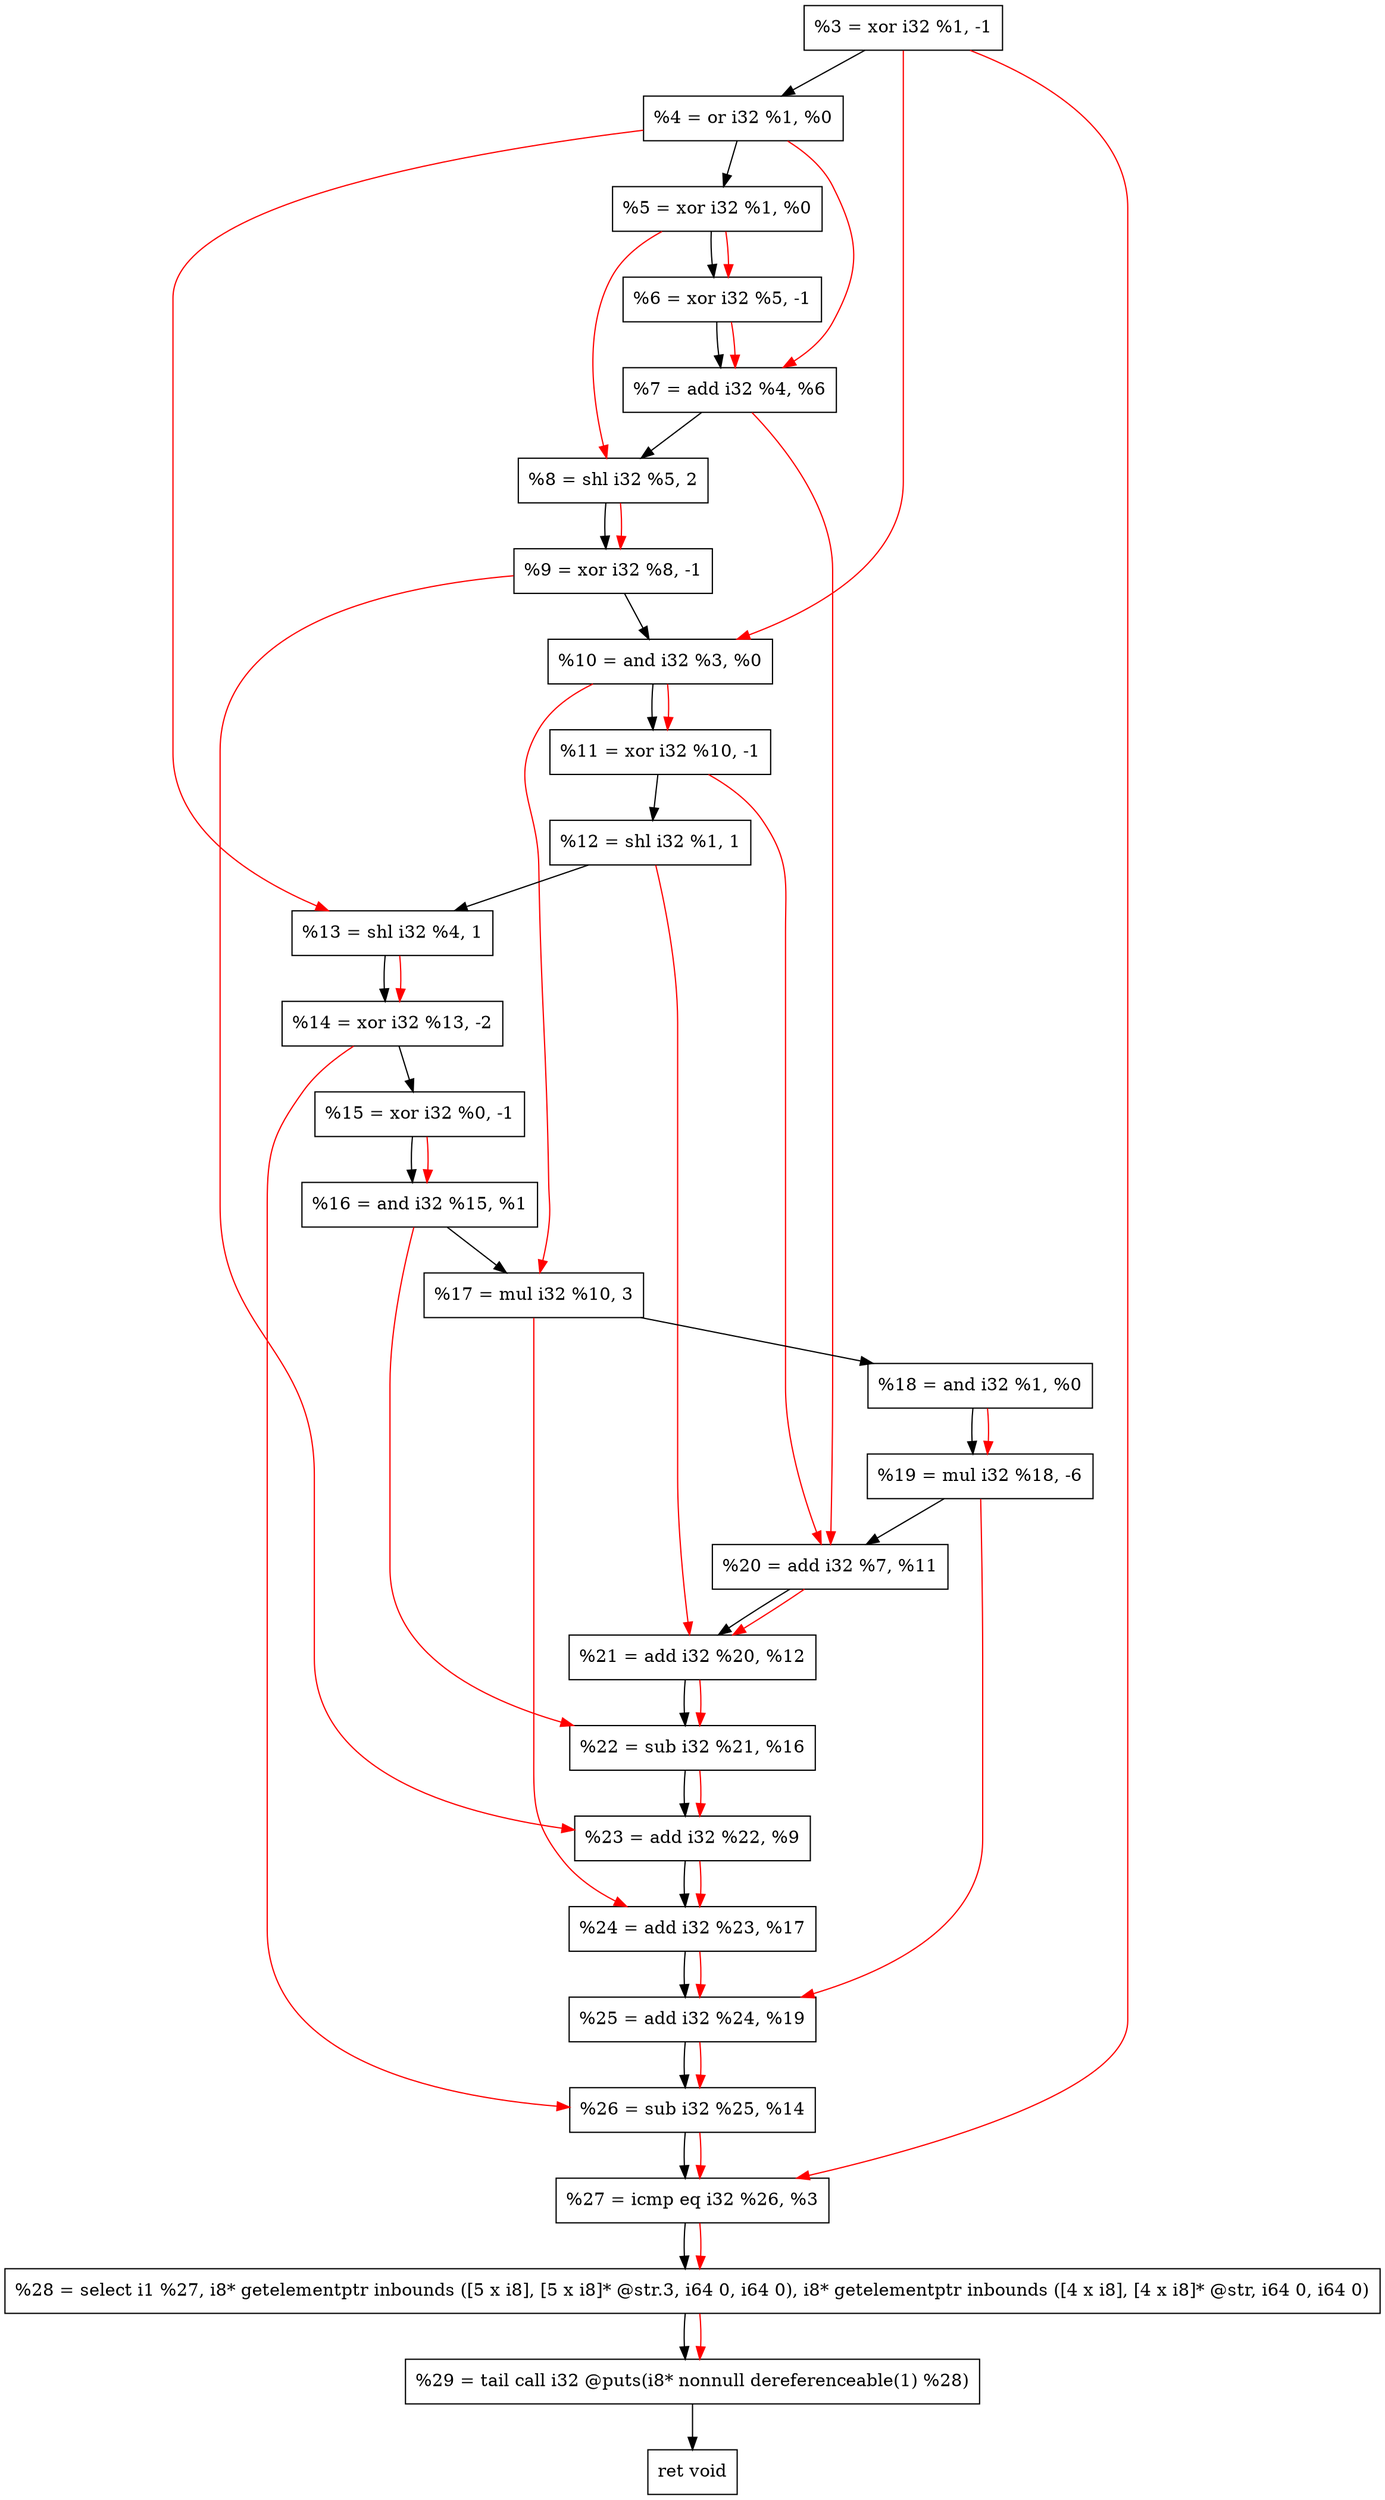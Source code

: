 digraph "DFG for'crackme' function" {
	Node0x195dbb0[shape=record, label="  %3 = xor i32 %1, -1"];
	Node0x195dc20[shape=record, label="  %4 = or i32 %1, %0"];
	Node0x195dce0[shape=record, label="  %5 = xor i32 %1, %0"];
	Node0x195dd50[shape=record, label="  %6 = xor i32 %5, -1"];
	Node0x195ddc0[shape=record, label="  %7 = add i32 %4, %6"];
	Node0x195de30[shape=record, label="  %8 = shl i32 %5, 2"];
	Node0x195dea0[shape=record, label="  %9 = xor i32 %8, -1"];
	Node0x195df10[shape=record, label="  %10 = and i32 %3, %0"];
	Node0x195df80[shape=record, label="  %11 = xor i32 %10, -1"];
	Node0x195e020[shape=record, label="  %12 = shl i32 %1, 1"];
	Node0x195e090[shape=record, label="  %13 = shl i32 %4, 1"];
	Node0x195e130[shape=record, label="  %14 = xor i32 %13, -2"];
	Node0x195e1a0[shape=record, label="  %15 = xor i32 %0, -1"];
	Node0x195e210[shape=record, label="  %16 = and i32 %15, %1"];
	Node0x195e2b0[shape=record, label="  %17 = mul i32 %10, 3"];
	Node0x195e320[shape=record, label="  %18 = and i32 %1, %0"];
	Node0x195e3c0[shape=record, label="  %19 = mul i32 %18, -6"];
	Node0x195e430[shape=record, label="  %20 = add i32 %7, %11"];
	Node0x195e4a0[shape=record, label="  %21 = add i32 %20, %12"];
	Node0x195e510[shape=record, label="  %22 = sub i32 %21, %16"];
	Node0x195e580[shape=record, label="  %23 = add i32 %22, %9"];
	Node0x195e5f0[shape=record, label="  %24 = add i32 %23, %17"];
	Node0x195e660[shape=record, label="  %25 = add i32 %24, %19"];
	Node0x195e6d0[shape=record, label="  %26 = sub i32 %25, %14"];
	Node0x195e740[shape=record, label="  %27 = icmp eq i32 %26, %3"];
	Node0x18fe268[shape=record, label="  %28 = select i1 %27, i8* getelementptr inbounds ([5 x i8], [5 x i8]* @str.3, i64 0, i64 0), i8* getelementptr inbounds ([4 x i8], [4 x i8]* @str, i64 0, i64 0)"];
	Node0x195ebe0[shape=record, label="  %29 = tail call i32 @puts(i8* nonnull dereferenceable(1) %28)"];
	Node0x195ec30[shape=record, label="  ret void"];
	Node0x195dbb0 -> Node0x195dc20;
	Node0x195dc20 -> Node0x195dce0;
	Node0x195dce0 -> Node0x195dd50;
	Node0x195dd50 -> Node0x195ddc0;
	Node0x195ddc0 -> Node0x195de30;
	Node0x195de30 -> Node0x195dea0;
	Node0x195dea0 -> Node0x195df10;
	Node0x195df10 -> Node0x195df80;
	Node0x195df80 -> Node0x195e020;
	Node0x195e020 -> Node0x195e090;
	Node0x195e090 -> Node0x195e130;
	Node0x195e130 -> Node0x195e1a0;
	Node0x195e1a0 -> Node0x195e210;
	Node0x195e210 -> Node0x195e2b0;
	Node0x195e2b0 -> Node0x195e320;
	Node0x195e320 -> Node0x195e3c0;
	Node0x195e3c0 -> Node0x195e430;
	Node0x195e430 -> Node0x195e4a0;
	Node0x195e4a0 -> Node0x195e510;
	Node0x195e510 -> Node0x195e580;
	Node0x195e580 -> Node0x195e5f0;
	Node0x195e5f0 -> Node0x195e660;
	Node0x195e660 -> Node0x195e6d0;
	Node0x195e6d0 -> Node0x195e740;
	Node0x195e740 -> Node0x18fe268;
	Node0x18fe268 -> Node0x195ebe0;
	Node0x195ebe0 -> Node0x195ec30;
edge [color=red]
	Node0x195dce0 -> Node0x195dd50;
	Node0x195dc20 -> Node0x195ddc0;
	Node0x195dd50 -> Node0x195ddc0;
	Node0x195dce0 -> Node0x195de30;
	Node0x195de30 -> Node0x195dea0;
	Node0x195dbb0 -> Node0x195df10;
	Node0x195df10 -> Node0x195df80;
	Node0x195dc20 -> Node0x195e090;
	Node0x195e090 -> Node0x195e130;
	Node0x195e1a0 -> Node0x195e210;
	Node0x195df10 -> Node0x195e2b0;
	Node0x195e320 -> Node0x195e3c0;
	Node0x195ddc0 -> Node0x195e430;
	Node0x195df80 -> Node0x195e430;
	Node0x195e430 -> Node0x195e4a0;
	Node0x195e020 -> Node0x195e4a0;
	Node0x195e4a0 -> Node0x195e510;
	Node0x195e210 -> Node0x195e510;
	Node0x195e510 -> Node0x195e580;
	Node0x195dea0 -> Node0x195e580;
	Node0x195e580 -> Node0x195e5f0;
	Node0x195e2b0 -> Node0x195e5f0;
	Node0x195e5f0 -> Node0x195e660;
	Node0x195e3c0 -> Node0x195e660;
	Node0x195e660 -> Node0x195e6d0;
	Node0x195e130 -> Node0x195e6d0;
	Node0x195e6d0 -> Node0x195e740;
	Node0x195dbb0 -> Node0x195e740;
	Node0x195e740 -> Node0x18fe268;
	Node0x18fe268 -> Node0x195ebe0;
}
